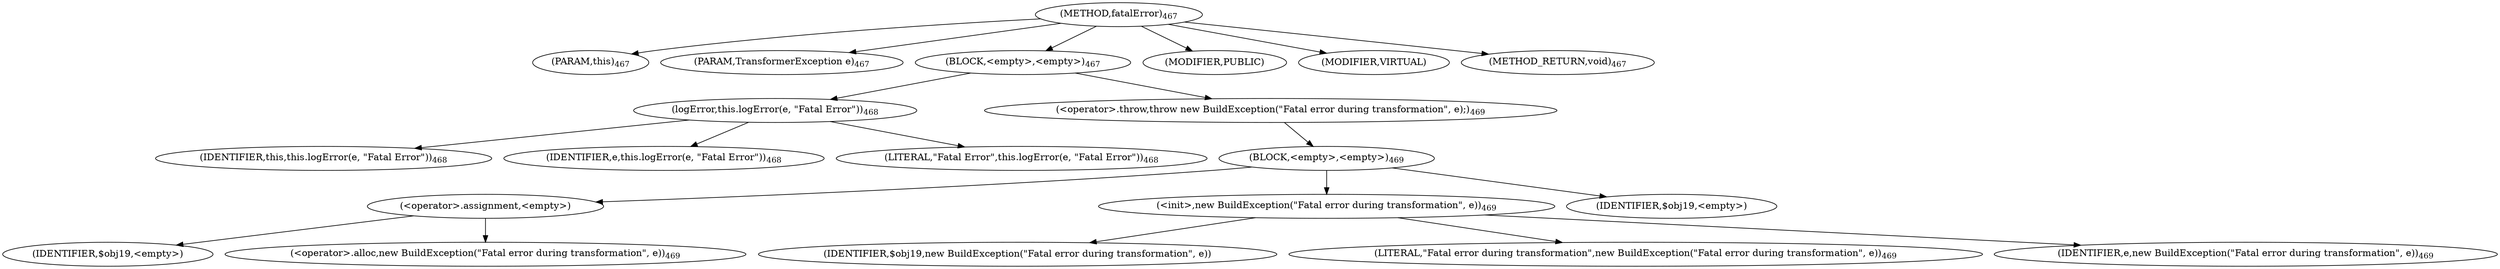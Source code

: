 digraph "fatalError" {  
"919" [label = <(METHOD,fatalError)<SUB>467</SUB>> ]
"45" [label = <(PARAM,this)<SUB>467</SUB>> ]
"920" [label = <(PARAM,TransformerException e)<SUB>467</SUB>> ]
"921" [label = <(BLOCK,&lt;empty&gt;,&lt;empty&gt;)<SUB>467</SUB>> ]
"922" [label = <(logError,this.logError(e, &quot;Fatal Error&quot;))<SUB>468</SUB>> ]
"44" [label = <(IDENTIFIER,this,this.logError(e, &quot;Fatal Error&quot;))<SUB>468</SUB>> ]
"923" [label = <(IDENTIFIER,e,this.logError(e, &quot;Fatal Error&quot;))<SUB>468</SUB>> ]
"924" [label = <(LITERAL,&quot;Fatal Error&quot;,this.logError(e, &quot;Fatal Error&quot;))<SUB>468</SUB>> ]
"925" [label = <(&lt;operator&gt;.throw,throw new BuildException(&quot;Fatal error during transformation&quot;, e);)<SUB>469</SUB>> ]
"926" [label = <(BLOCK,&lt;empty&gt;,&lt;empty&gt;)<SUB>469</SUB>> ]
"927" [label = <(&lt;operator&gt;.assignment,&lt;empty&gt;)> ]
"928" [label = <(IDENTIFIER,$obj19,&lt;empty&gt;)> ]
"929" [label = <(&lt;operator&gt;.alloc,new BuildException(&quot;Fatal error during transformation&quot;, e))<SUB>469</SUB>> ]
"930" [label = <(&lt;init&gt;,new BuildException(&quot;Fatal error during transformation&quot;, e))<SUB>469</SUB>> ]
"931" [label = <(IDENTIFIER,$obj19,new BuildException(&quot;Fatal error during transformation&quot;, e))> ]
"932" [label = <(LITERAL,&quot;Fatal error during transformation&quot;,new BuildException(&quot;Fatal error during transformation&quot;, e))<SUB>469</SUB>> ]
"933" [label = <(IDENTIFIER,e,new BuildException(&quot;Fatal error during transformation&quot;, e))<SUB>469</SUB>> ]
"934" [label = <(IDENTIFIER,$obj19,&lt;empty&gt;)> ]
"935" [label = <(MODIFIER,PUBLIC)> ]
"936" [label = <(MODIFIER,VIRTUAL)> ]
"937" [label = <(METHOD_RETURN,void)<SUB>467</SUB>> ]
  "919" -> "45" 
  "919" -> "920" 
  "919" -> "921" 
  "919" -> "935" 
  "919" -> "936" 
  "919" -> "937" 
  "921" -> "922" 
  "921" -> "925" 
  "922" -> "44" 
  "922" -> "923" 
  "922" -> "924" 
  "925" -> "926" 
  "926" -> "927" 
  "926" -> "930" 
  "926" -> "934" 
  "927" -> "928" 
  "927" -> "929" 
  "930" -> "931" 
  "930" -> "932" 
  "930" -> "933" 
}

